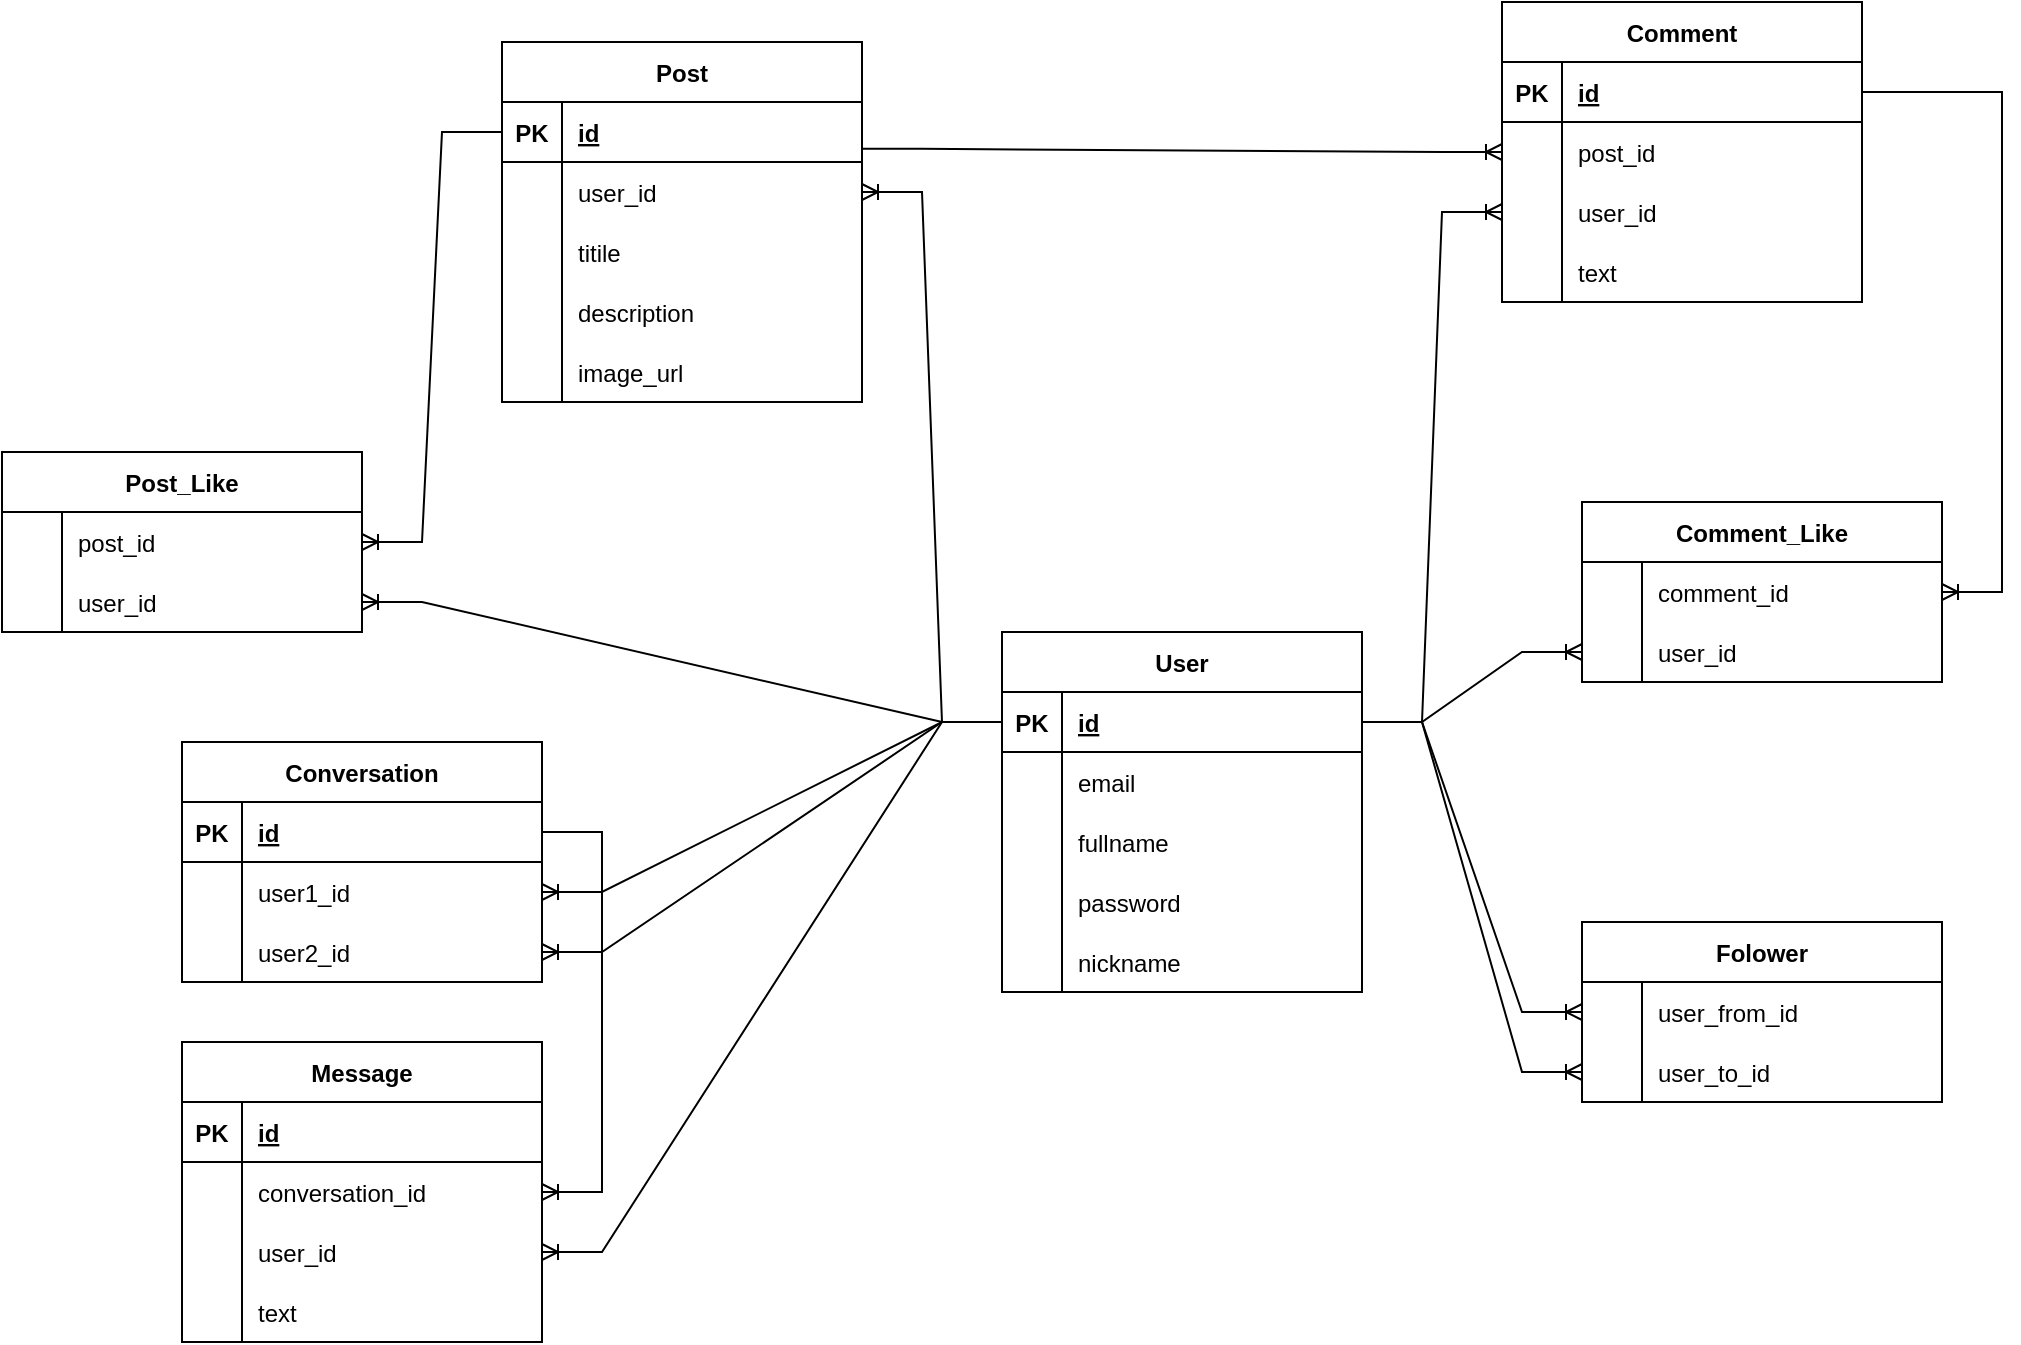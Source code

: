 <mxfile version="20.8.13" type="device"><diagram id="R2lEEEUBdFMjLlhIrx00" name="Page-1"><mxGraphModel dx="2281" dy="824" grid="1" gridSize="10" guides="1" tooltips="1" connect="1" arrows="1" fold="1" page="1" pageScale="1" pageWidth="850" pageHeight="1100" math="0" shadow="0" extFonts="Permanent Marker^https://fonts.googleapis.com/css?family=Permanent+Marker"><root><mxCell id="0"/><mxCell id="1" parent="0"/><mxCell id="n3kULyZhutJcQfTCqViR-3" value="User" style="shape=table;startSize=30;container=1;collapsible=1;childLayout=tableLayout;fixedRows=1;rowLines=0;fontStyle=1;align=center;resizeLast=1;" vertex="1" parent="1"><mxGeometry x="300" y="595" width="180" height="180" as="geometry"/></mxCell><mxCell id="n3kULyZhutJcQfTCqViR-4" value="" style="shape=tableRow;horizontal=0;startSize=0;swimlaneHead=0;swimlaneBody=0;fillColor=none;collapsible=0;dropTarget=0;points=[[0,0.5],[1,0.5]];portConstraint=eastwest;top=0;left=0;right=0;bottom=1;" vertex="1" parent="n3kULyZhutJcQfTCqViR-3"><mxGeometry y="30" width="180" height="30" as="geometry"/></mxCell><mxCell id="n3kULyZhutJcQfTCqViR-5" value="PK" style="shape=partialRectangle;connectable=0;fillColor=none;top=0;left=0;bottom=0;right=0;fontStyle=1;overflow=hidden;" vertex="1" parent="n3kULyZhutJcQfTCqViR-4"><mxGeometry width="30" height="30" as="geometry"><mxRectangle width="30" height="30" as="alternateBounds"/></mxGeometry></mxCell><mxCell id="n3kULyZhutJcQfTCqViR-6" value="id" style="shape=partialRectangle;connectable=0;fillColor=none;top=0;left=0;bottom=0;right=0;align=left;spacingLeft=6;fontStyle=5;overflow=hidden;" vertex="1" parent="n3kULyZhutJcQfTCqViR-4"><mxGeometry x="30" width="150" height="30" as="geometry"><mxRectangle width="150" height="30" as="alternateBounds"/></mxGeometry></mxCell><mxCell id="n3kULyZhutJcQfTCqViR-7" value="" style="shape=tableRow;horizontal=0;startSize=0;swimlaneHead=0;swimlaneBody=0;fillColor=none;collapsible=0;dropTarget=0;points=[[0,0.5],[1,0.5]];portConstraint=eastwest;top=0;left=0;right=0;bottom=0;" vertex="1" parent="n3kULyZhutJcQfTCqViR-3"><mxGeometry y="60" width="180" height="30" as="geometry"/></mxCell><mxCell id="n3kULyZhutJcQfTCqViR-8" value="" style="shape=partialRectangle;connectable=0;fillColor=none;top=0;left=0;bottom=0;right=0;editable=1;overflow=hidden;" vertex="1" parent="n3kULyZhutJcQfTCqViR-7"><mxGeometry width="30" height="30" as="geometry"><mxRectangle width="30" height="30" as="alternateBounds"/></mxGeometry></mxCell><mxCell id="n3kULyZhutJcQfTCqViR-9" value="email" style="shape=partialRectangle;connectable=0;fillColor=none;top=0;left=0;bottom=0;right=0;align=left;spacingLeft=6;overflow=hidden;" vertex="1" parent="n3kULyZhutJcQfTCqViR-7"><mxGeometry x="30" width="150" height="30" as="geometry"><mxRectangle width="150" height="30" as="alternateBounds"/></mxGeometry></mxCell><mxCell id="n3kULyZhutJcQfTCqViR-10" value="" style="shape=tableRow;horizontal=0;startSize=0;swimlaneHead=0;swimlaneBody=0;fillColor=none;collapsible=0;dropTarget=0;points=[[0,0.5],[1,0.5]];portConstraint=eastwest;top=0;left=0;right=0;bottom=0;" vertex="1" parent="n3kULyZhutJcQfTCqViR-3"><mxGeometry y="90" width="180" height="30" as="geometry"/></mxCell><mxCell id="n3kULyZhutJcQfTCqViR-11" value="" style="shape=partialRectangle;connectable=0;fillColor=none;top=0;left=0;bottom=0;right=0;editable=1;overflow=hidden;" vertex="1" parent="n3kULyZhutJcQfTCqViR-10"><mxGeometry width="30" height="30" as="geometry"><mxRectangle width="30" height="30" as="alternateBounds"/></mxGeometry></mxCell><mxCell id="n3kULyZhutJcQfTCqViR-12" value="fullname" style="shape=partialRectangle;connectable=0;fillColor=none;top=0;left=0;bottom=0;right=0;align=left;spacingLeft=6;overflow=hidden;" vertex="1" parent="n3kULyZhutJcQfTCqViR-10"><mxGeometry x="30" width="150" height="30" as="geometry"><mxRectangle width="150" height="30" as="alternateBounds"/></mxGeometry></mxCell><mxCell id="n3kULyZhutJcQfTCqViR-13" value="" style="shape=tableRow;horizontal=0;startSize=0;swimlaneHead=0;swimlaneBody=0;fillColor=none;collapsible=0;dropTarget=0;points=[[0,0.5],[1,0.5]];portConstraint=eastwest;top=0;left=0;right=0;bottom=0;" vertex="1" parent="n3kULyZhutJcQfTCqViR-3"><mxGeometry y="120" width="180" height="30" as="geometry"/></mxCell><mxCell id="n3kULyZhutJcQfTCqViR-14" value="" style="shape=partialRectangle;connectable=0;fillColor=none;top=0;left=0;bottom=0;right=0;editable=1;overflow=hidden;" vertex="1" parent="n3kULyZhutJcQfTCqViR-13"><mxGeometry width="30" height="30" as="geometry"><mxRectangle width="30" height="30" as="alternateBounds"/></mxGeometry></mxCell><mxCell id="n3kULyZhutJcQfTCqViR-15" value="password" style="shape=partialRectangle;connectable=0;fillColor=none;top=0;left=0;bottom=0;right=0;align=left;spacingLeft=6;overflow=hidden;" vertex="1" parent="n3kULyZhutJcQfTCqViR-13"><mxGeometry x="30" width="150" height="30" as="geometry"><mxRectangle width="150" height="30" as="alternateBounds"/></mxGeometry></mxCell><mxCell id="n3kULyZhutJcQfTCqViR-31" value="" style="shape=tableRow;horizontal=0;startSize=0;swimlaneHead=0;swimlaneBody=0;fillColor=none;collapsible=0;dropTarget=0;points=[[0,0.5],[1,0.5]];portConstraint=eastwest;top=0;left=0;right=0;bottom=0;" vertex="1" parent="n3kULyZhutJcQfTCqViR-3"><mxGeometry y="150" width="180" height="30" as="geometry"/></mxCell><mxCell id="n3kULyZhutJcQfTCqViR-32" value="" style="shape=partialRectangle;connectable=0;fillColor=none;top=0;left=0;bottom=0;right=0;editable=1;overflow=hidden;" vertex="1" parent="n3kULyZhutJcQfTCqViR-31"><mxGeometry width="30" height="30" as="geometry"><mxRectangle width="30" height="30" as="alternateBounds"/></mxGeometry></mxCell><mxCell id="n3kULyZhutJcQfTCqViR-33" value="nickname" style="shape=partialRectangle;connectable=0;fillColor=none;top=0;left=0;bottom=0;right=0;align=left;spacingLeft=6;overflow=hidden;" vertex="1" parent="n3kULyZhutJcQfTCqViR-31"><mxGeometry x="30" width="150" height="30" as="geometry"><mxRectangle width="150" height="30" as="alternateBounds"/></mxGeometry></mxCell><mxCell id="n3kULyZhutJcQfTCqViR-16" value="" style="edgeStyle=entityRelationEdgeStyle;fontSize=12;html=1;endArrow=ERoneToMany;rounded=0;" edge="1" parent="1" source="n3kULyZhutJcQfTCqViR-4" target="n3kULyZhutJcQfTCqViR-38"><mxGeometry width="100" height="100" relative="1" as="geometry"><mxPoint x="280.48" y="204.22" as="sourcePoint"/><mxPoint x="460" y="180" as="targetPoint"/></mxGeometry></mxCell><mxCell id="n3kULyZhutJcQfTCqViR-34" value="Folower" style="shape=table;startSize=30;container=1;collapsible=1;childLayout=tableLayout;fixedRows=1;rowLines=0;fontStyle=1;align=center;resizeLast=1;" vertex="1" parent="1"><mxGeometry x="590" y="740" width="180" height="90" as="geometry"/></mxCell><mxCell id="n3kULyZhutJcQfTCqViR-38" value="" style="shape=tableRow;horizontal=0;startSize=0;swimlaneHead=0;swimlaneBody=0;fillColor=none;collapsible=0;dropTarget=0;points=[[0,0.5],[1,0.5]];portConstraint=eastwest;top=0;left=0;right=0;bottom=0;" vertex="1" parent="n3kULyZhutJcQfTCqViR-34"><mxGeometry y="30" width="180" height="30" as="geometry"/></mxCell><mxCell id="n3kULyZhutJcQfTCqViR-39" value="" style="shape=partialRectangle;connectable=0;fillColor=none;top=0;left=0;bottom=0;right=0;editable=1;overflow=hidden;" vertex="1" parent="n3kULyZhutJcQfTCqViR-38"><mxGeometry width="30" height="30" as="geometry"><mxRectangle width="30" height="30" as="alternateBounds"/></mxGeometry></mxCell><mxCell id="n3kULyZhutJcQfTCqViR-40" value="user_from_id" style="shape=partialRectangle;connectable=0;fillColor=none;top=0;left=0;bottom=0;right=0;align=left;spacingLeft=6;overflow=hidden;" vertex="1" parent="n3kULyZhutJcQfTCqViR-38"><mxGeometry x="30" width="150" height="30" as="geometry"><mxRectangle width="150" height="30" as="alternateBounds"/></mxGeometry></mxCell><mxCell id="n3kULyZhutJcQfTCqViR-41" value="" style="shape=tableRow;horizontal=0;startSize=0;swimlaneHead=0;swimlaneBody=0;fillColor=none;collapsible=0;dropTarget=0;points=[[0,0.5],[1,0.5]];portConstraint=eastwest;top=0;left=0;right=0;bottom=0;" vertex="1" parent="n3kULyZhutJcQfTCqViR-34"><mxGeometry y="60" width="180" height="30" as="geometry"/></mxCell><mxCell id="n3kULyZhutJcQfTCqViR-42" value="" style="shape=partialRectangle;connectable=0;fillColor=none;top=0;left=0;bottom=0;right=0;editable=1;overflow=hidden;" vertex="1" parent="n3kULyZhutJcQfTCqViR-41"><mxGeometry width="30" height="30" as="geometry"><mxRectangle width="30" height="30" as="alternateBounds"/></mxGeometry></mxCell><mxCell id="n3kULyZhutJcQfTCqViR-43" value="user_to_id" style="shape=partialRectangle;connectable=0;fillColor=none;top=0;left=0;bottom=0;right=0;align=left;spacingLeft=6;overflow=hidden;" vertex="1" parent="n3kULyZhutJcQfTCqViR-41"><mxGeometry x="30" width="150" height="30" as="geometry"><mxRectangle width="150" height="30" as="alternateBounds"/></mxGeometry></mxCell><mxCell id="n3kULyZhutJcQfTCqViR-47" value="" style="edgeStyle=entityRelationEdgeStyle;fontSize=12;html=1;endArrow=ERoneToMany;rounded=0;exitX=1;exitY=0.5;exitDx=0;exitDy=0;" edge="1" parent="1" source="n3kULyZhutJcQfTCqViR-4" target="n3kULyZhutJcQfTCqViR-41"><mxGeometry width="100" height="100" relative="1" as="geometry"><mxPoint x="260" y="260" as="sourcePoint"/><mxPoint x="360" y="265" as="targetPoint"/></mxGeometry></mxCell><mxCell id="n3kULyZhutJcQfTCqViR-48" value="Post" style="shape=table;startSize=30;container=1;collapsible=1;childLayout=tableLayout;fixedRows=1;rowLines=0;fontStyle=1;align=center;resizeLast=1;" vertex="1" parent="1"><mxGeometry x="50" y="300" width="180" height="180" as="geometry"/></mxCell><mxCell id="n3kULyZhutJcQfTCqViR-49" value="" style="shape=tableRow;horizontal=0;startSize=0;swimlaneHead=0;swimlaneBody=0;fillColor=none;collapsible=0;dropTarget=0;points=[[0,0.5],[1,0.5]];portConstraint=eastwest;top=0;left=0;right=0;bottom=1;" vertex="1" parent="n3kULyZhutJcQfTCqViR-48"><mxGeometry y="30" width="180" height="30" as="geometry"/></mxCell><mxCell id="n3kULyZhutJcQfTCqViR-50" value="PK" style="shape=partialRectangle;connectable=0;fillColor=none;top=0;left=0;bottom=0;right=0;fontStyle=1;overflow=hidden;" vertex="1" parent="n3kULyZhutJcQfTCqViR-49"><mxGeometry width="30" height="30" as="geometry"><mxRectangle width="30" height="30" as="alternateBounds"/></mxGeometry></mxCell><mxCell id="n3kULyZhutJcQfTCqViR-51" value="id" style="shape=partialRectangle;connectable=0;fillColor=none;top=0;left=0;bottom=0;right=0;align=left;spacingLeft=6;fontStyle=5;overflow=hidden;" vertex="1" parent="n3kULyZhutJcQfTCqViR-49"><mxGeometry x="30" width="150" height="30" as="geometry"><mxRectangle width="150" height="30" as="alternateBounds"/></mxGeometry></mxCell><mxCell id="n3kULyZhutJcQfTCqViR-58" value="" style="shape=tableRow;horizontal=0;startSize=0;swimlaneHead=0;swimlaneBody=0;fillColor=none;collapsible=0;dropTarget=0;points=[[0,0.5],[1,0.5]];portConstraint=eastwest;top=0;left=0;right=0;bottom=0;" vertex="1" parent="n3kULyZhutJcQfTCqViR-48"><mxGeometry y="60" width="180" height="30" as="geometry"/></mxCell><mxCell id="n3kULyZhutJcQfTCqViR-59" value="" style="shape=partialRectangle;connectable=0;fillColor=none;top=0;left=0;bottom=0;right=0;editable=1;overflow=hidden;" vertex="1" parent="n3kULyZhutJcQfTCqViR-58"><mxGeometry width="30" height="30" as="geometry"><mxRectangle width="30" height="30" as="alternateBounds"/></mxGeometry></mxCell><mxCell id="n3kULyZhutJcQfTCqViR-60" value="user_id" style="shape=partialRectangle;connectable=0;fillColor=none;top=0;left=0;bottom=0;right=0;align=left;spacingLeft=6;overflow=hidden;" vertex="1" parent="n3kULyZhutJcQfTCqViR-58"><mxGeometry x="30" width="150" height="30" as="geometry"><mxRectangle width="150" height="30" as="alternateBounds"/></mxGeometry></mxCell><mxCell id="n3kULyZhutJcQfTCqViR-52" value="" style="shape=tableRow;horizontal=0;startSize=0;swimlaneHead=0;swimlaneBody=0;fillColor=none;collapsible=0;dropTarget=0;points=[[0,0.5],[1,0.5]];portConstraint=eastwest;top=0;left=0;right=0;bottom=0;" vertex="1" parent="n3kULyZhutJcQfTCqViR-48"><mxGeometry y="90" width="180" height="30" as="geometry"/></mxCell><mxCell id="n3kULyZhutJcQfTCqViR-53" value="" style="shape=partialRectangle;connectable=0;fillColor=none;top=0;left=0;bottom=0;right=0;editable=1;overflow=hidden;" vertex="1" parent="n3kULyZhutJcQfTCqViR-52"><mxGeometry width="30" height="30" as="geometry"><mxRectangle width="30" height="30" as="alternateBounds"/></mxGeometry></mxCell><mxCell id="n3kULyZhutJcQfTCqViR-54" value="titile" style="shape=partialRectangle;connectable=0;fillColor=none;top=0;left=0;bottom=0;right=0;align=left;spacingLeft=6;overflow=hidden;" vertex="1" parent="n3kULyZhutJcQfTCqViR-52"><mxGeometry x="30" width="150" height="30" as="geometry"><mxRectangle width="150" height="30" as="alternateBounds"/></mxGeometry></mxCell><mxCell id="n3kULyZhutJcQfTCqViR-55" value="" style="shape=tableRow;horizontal=0;startSize=0;swimlaneHead=0;swimlaneBody=0;fillColor=none;collapsible=0;dropTarget=0;points=[[0,0.5],[1,0.5]];portConstraint=eastwest;top=0;left=0;right=0;bottom=0;" vertex="1" parent="n3kULyZhutJcQfTCqViR-48"><mxGeometry y="120" width="180" height="30" as="geometry"/></mxCell><mxCell id="n3kULyZhutJcQfTCqViR-56" value="" style="shape=partialRectangle;connectable=0;fillColor=none;top=0;left=0;bottom=0;right=0;editable=1;overflow=hidden;" vertex="1" parent="n3kULyZhutJcQfTCqViR-55"><mxGeometry width="30" height="30" as="geometry"><mxRectangle width="30" height="30" as="alternateBounds"/></mxGeometry></mxCell><mxCell id="n3kULyZhutJcQfTCqViR-57" value="description" style="shape=partialRectangle;connectable=0;fillColor=none;top=0;left=0;bottom=0;right=0;align=left;spacingLeft=6;overflow=hidden;" vertex="1" parent="n3kULyZhutJcQfTCqViR-55"><mxGeometry x="30" width="150" height="30" as="geometry"><mxRectangle width="150" height="30" as="alternateBounds"/></mxGeometry></mxCell><mxCell id="n3kULyZhutJcQfTCqViR-62" value="" style="shape=tableRow;horizontal=0;startSize=0;swimlaneHead=0;swimlaneBody=0;fillColor=none;collapsible=0;dropTarget=0;points=[[0,0.5],[1,0.5]];portConstraint=eastwest;top=0;left=0;right=0;bottom=0;" vertex="1" parent="n3kULyZhutJcQfTCqViR-48"><mxGeometry y="150" width="180" height="30" as="geometry"/></mxCell><mxCell id="n3kULyZhutJcQfTCqViR-63" value="" style="shape=partialRectangle;connectable=0;fillColor=none;top=0;left=0;bottom=0;right=0;editable=1;overflow=hidden;" vertex="1" parent="n3kULyZhutJcQfTCqViR-62"><mxGeometry width="30" height="30" as="geometry"><mxRectangle width="30" height="30" as="alternateBounds"/></mxGeometry></mxCell><mxCell id="n3kULyZhutJcQfTCqViR-64" value="image_url" style="shape=partialRectangle;connectable=0;fillColor=none;top=0;left=0;bottom=0;right=0;align=left;spacingLeft=6;overflow=hidden;" vertex="1" parent="n3kULyZhutJcQfTCqViR-62"><mxGeometry x="30" width="150" height="30" as="geometry"><mxRectangle width="150" height="30" as="alternateBounds"/></mxGeometry></mxCell><mxCell id="n3kULyZhutJcQfTCqViR-65" value="Comment" style="shape=table;startSize=30;container=1;collapsible=1;childLayout=tableLayout;fixedRows=1;rowLines=0;fontStyle=1;align=center;resizeLast=1;" vertex="1" parent="1"><mxGeometry x="550" y="280" width="180" height="150" as="geometry"/></mxCell><mxCell id="n3kULyZhutJcQfTCqViR-66" value="" style="shape=tableRow;horizontal=0;startSize=0;swimlaneHead=0;swimlaneBody=0;fillColor=none;collapsible=0;dropTarget=0;points=[[0,0.5],[1,0.5]];portConstraint=eastwest;top=0;left=0;right=0;bottom=1;" vertex="1" parent="n3kULyZhutJcQfTCqViR-65"><mxGeometry y="30" width="180" height="30" as="geometry"/></mxCell><mxCell id="n3kULyZhutJcQfTCqViR-67" value="PK" style="shape=partialRectangle;connectable=0;fillColor=none;top=0;left=0;bottom=0;right=0;fontStyle=1;overflow=hidden;" vertex="1" parent="n3kULyZhutJcQfTCqViR-66"><mxGeometry width="30" height="30" as="geometry"><mxRectangle width="30" height="30" as="alternateBounds"/></mxGeometry></mxCell><mxCell id="n3kULyZhutJcQfTCqViR-68" value="id" style="shape=partialRectangle;connectable=0;fillColor=none;top=0;left=0;bottom=0;right=0;align=left;spacingLeft=6;fontStyle=5;overflow=hidden;" vertex="1" parent="n3kULyZhutJcQfTCqViR-66"><mxGeometry x="30" width="150" height="30" as="geometry"><mxRectangle width="150" height="30" as="alternateBounds"/></mxGeometry></mxCell><mxCell id="n3kULyZhutJcQfTCqViR-72" value="" style="shape=tableRow;horizontal=0;startSize=0;swimlaneHead=0;swimlaneBody=0;fillColor=none;collapsible=0;dropTarget=0;points=[[0,0.5],[1,0.5]];portConstraint=eastwest;top=0;left=0;right=0;bottom=0;" vertex="1" parent="n3kULyZhutJcQfTCqViR-65"><mxGeometry y="60" width="180" height="30" as="geometry"/></mxCell><mxCell id="n3kULyZhutJcQfTCqViR-73" value="" style="shape=partialRectangle;connectable=0;fillColor=none;top=0;left=0;bottom=0;right=0;editable=1;overflow=hidden;" vertex="1" parent="n3kULyZhutJcQfTCqViR-72"><mxGeometry width="30" height="30" as="geometry"><mxRectangle width="30" height="30" as="alternateBounds"/></mxGeometry></mxCell><mxCell id="n3kULyZhutJcQfTCqViR-74" value="post_id" style="shape=partialRectangle;connectable=0;fillColor=none;top=0;left=0;bottom=0;right=0;align=left;spacingLeft=6;overflow=hidden;" vertex="1" parent="n3kULyZhutJcQfTCqViR-72"><mxGeometry x="30" width="150" height="30" as="geometry"><mxRectangle width="150" height="30" as="alternateBounds"/></mxGeometry></mxCell><mxCell id="n3kULyZhutJcQfTCqViR-69" value="" style="shape=tableRow;horizontal=0;startSize=0;swimlaneHead=0;swimlaneBody=0;fillColor=none;collapsible=0;dropTarget=0;points=[[0,0.5],[1,0.5]];portConstraint=eastwest;top=0;left=0;right=0;bottom=0;" vertex="1" parent="n3kULyZhutJcQfTCqViR-65"><mxGeometry y="90" width="180" height="30" as="geometry"/></mxCell><mxCell id="n3kULyZhutJcQfTCqViR-70" value="" style="shape=partialRectangle;connectable=0;fillColor=none;top=0;left=0;bottom=0;right=0;editable=1;overflow=hidden;" vertex="1" parent="n3kULyZhutJcQfTCqViR-69"><mxGeometry width="30" height="30" as="geometry"><mxRectangle width="30" height="30" as="alternateBounds"/></mxGeometry></mxCell><mxCell id="n3kULyZhutJcQfTCqViR-71" value="user_id" style="shape=partialRectangle;connectable=0;fillColor=none;top=0;left=0;bottom=0;right=0;align=left;spacingLeft=6;overflow=hidden;" vertex="1" parent="n3kULyZhutJcQfTCqViR-69"><mxGeometry x="30" width="150" height="30" as="geometry"><mxRectangle width="150" height="30" as="alternateBounds"/></mxGeometry></mxCell><mxCell id="n3kULyZhutJcQfTCqViR-78" value="" style="shape=tableRow;horizontal=0;startSize=0;swimlaneHead=0;swimlaneBody=0;fillColor=none;collapsible=0;dropTarget=0;points=[[0,0.5],[1,0.5]];portConstraint=eastwest;top=0;left=0;right=0;bottom=0;" vertex="1" parent="n3kULyZhutJcQfTCqViR-65"><mxGeometry y="120" width="180" height="30" as="geometry"/></mxCell><mxCell id="n3kULyZhutJcQfTCqViR-79" value="" style="shape=partialRectangle;connectable=0;fillColor=none;top=0;left=0;bottom=0;right=0;editable=1;overflow=hidden;" vertex="1" parent="n3kULyZhutJcQfTCqViR-78"><mxGeometry width="30" height="30" as="geometry"><mxRectangle width="30" height="30" as="alternateBounds"/></mxGeometry></mxCell><mxCell id="n3kULyZhutJcQfTCqViR-80" value="text" style="shape=partialRectangle;connectable=0;fillColor=none;top=0;left=0;bottom=0;right=0;align=left;spacingLeft=6;overflow=hidden;" vertex="1" parent="n3kULyZhutJcQfTCqViR-78"><mxGeometry x="30" width="150" height="30" as="geometry"><mxRectangle width="150" height="30" as="alternateBounds"/></mxGeometry></mxCell><mxCell id="n3kULyZhutJcQfTCqViR-81" value="" style="edgeStyle=entityRelationEdgeStyle;fontSize=12;html=1;endArrow=ERoneToMany;rounded=0;exitX=0.998;exitY=0.78;exitDx=0;exitDy=0;exitPerimeter=0;" edge="1" parent="1" source="n3kULyZhutJcQfTCqViR-49" target="n3kULyZhutJcQfTCqViR-72"><mxGeometry width="100" height="100" relative="1" as="geometry"><mxPoint x="370" y="600" as="sourcePoint"/><mxPoint x="470" y="500" as="targetPoint"/></mxGeometry></mxCell><mxCell id="n3kULyZhutJcQfTCqViR-82" value="" style="edgeStyle=entityRelationEdgeStyle;fontSize=12;html=1;endArrow=ERoneToMany;rounded=0;" edge="1" parent="1" source="n3kULyZhutJcQfTCqViR-4" target="n3kULyZhutJcQfTCqViR-69"><mxGeometry width="100" height="100" relative="1" as="geometry"><mxPoint x="530" y="570" as="sourcePoint"/><mxPoint x="360" y="330" as="targetPoint"/></mxGeometry></mxCell><mxCell id="n3kULyZhutJcQfTCqViR-83" value="Post_Like" style="shape=table;startSize=30;container=1;collapsible=1;childLayout=tableLayout;fixedRows=1;rowLines=0;fontStyle=1;align=center;resizeLast=1;" vertex="1" parent="1"><mxGeometry x="-200" y="505" width="180" height="90" as="geometry"/></mxCell><mxCell id="n3kULyZhutJcQfTCqViR-87" value="" style="shape=tableRow;horizontal=0;startSize=0;swimlaneHead=0;swimlaneBody=0;fillColor=none;collapsible=0;dropTarget=0;points=[[0,0.5],[1,0.5]];portConstraint=eastwest;top=0;left=0;right=0;bottom=0;" vertex="1" parent="n3kULyZhutJcQfTCqViR-83"><mxGeometry y="30" width="180" height="30" as="geometry"/></mxCell><mxCell id="n3kULyZhutJcQfTCqViR-88" value="" style="shape=partialRectangle;connectable=0;fillColor=none;top=0;left=0;bottom=0;right=0;editable=1;overflow=hidden;" vertex="1" parent="n3kULyZhutJcQfTCqViR-87"><mxGeometry width="30" height="30" as="geometry"><mxRectangle width="30" height="30" as="alternateBounds"/></mxGeometry></mxCell><mxCell id="n3kULyZhutJcQfTCqViR-89" value="post_id" style="shape=partialRectangle;connectable=0;fillColor=none;top=0;left=0;bottom=0;right=0;align=left;spacingLeft=6;overflow=hidden;" vertex="1" parent="n3kULyZhutJcQfTCqViR-87"><mxGeometry x="30" width="150" height="30" as="geometry"><mxRectangle width="150" height="30" as="alternateBounds"/></mxGeometry></mxCell><mxCell id="n3kULyZhutJcQfTCqViR-90" value="" style="shape=tableRow;horizontal=0;startSize=0;swimlaneHead=0;swimlaneBody=0;fillColor=none;collapsible=0;dropTarget=0;points=[[0,0.5],[1,0.5]];portConstraint=eastwest;top=0;left=0;right=0;bottom=0;" vertex="1" parent="n3kULyZhutJcQfTCqViR-83"><mxGeometry y="60" width="180" height="30" as="geometry"/></mxCell><mxCell id="n3kULyZhutJcQfTCqViR-91" value="" style="shape=partialRectangle;connectable=0;fillColor=none;top=0;left=0;bottom=0;right=0;editable=1;overflow=hidden;" vertex="1" parent="n3kULyZhutJcQfTCqViR-90"><mxGeometry width="30" height="30" as="geometry"><mxRectangle width="30" height="30" as="alternateBounds"/></mxGeometry></mxCell><mxCell id="n3kULyZhutJcQfTCqViR-92" value="user_id" style="shape=partialRectangle;connectable=0;fillColor=none;top=0;left=0;bottom=0;right=0;align=left;spacingLeft=6;overflow=hidden;" vertex="1" parent="n3kULyZhutJcQfTCqViR-90"><mxGeometry x="30" width="150" height="30" as="geometry"><mxRectangle width="150" height="30" as="alternateBounds"/></mxGeometry></mxCell><mxCell id="n3kULyZhutJcQfTCqViR-102" value="" style="edgeStyle=entityRelationEdgeStyle;fontSize=12;html=1;endArrow=ERoneToMany;rounded=0;" edge="1" parent="1" source="n3kULyZhutJcQfTCqViR-4" target="n3kULyZhutJcQfTCqViR-58"><mxGeometry width="100" height="100" relative="1" as="geometry"><mxPoint x="360" y="470" as="sourcePoint"/><mxPoint x="460" y="370" as="targetPoint"/></mxGeometry></mxCell><mxCell id="n3kULyZhutJcQfTCqViR-104" value="" style="edgeStyle=entityRelationEdgeStyle;fontSize=12;html=1;endArrow=ERoneToMany;rounded=0;" edge="1" parent="1" source="n3kULyZhutJcQfTCqViR-4" target="n3kULyZhutJcQfTCqViR-90"><mxGeometry width="100" height="100" relative="1" as="geometry"><mxPoint x="360" y="590" as="sourcePoint"/><mxPoint x="460" y="490" as="targetPoint"/></mxGeometry></mxCell><mxCell id="n3kULyZhutJcQfTCqViR-107" value="Comment_Like" style="shape=table;startSize=30;container=1;collapsible=1;childLayout=tableLayout;fixedRows=1;rowLines=0;fontStyle=1;align=center;resizeLast=1;" vertex="1" parent="1"><mxGeometry x="590" y="530" width="180" height="90" as="geometry"/></mxCell><mxCell id="n3kULyZhutJcQfTCqViR-108" value="" style="shape=tableRow;horizontal=0;startSize=0;swimlaneHead=0;swimlaneBody=0;fillColor=none;collapsible=0;dropTarget=0;points=[[0,0.5],[1,0.5]];portConstraint=eastwest;top=0;left=0;right=0;bottom=0;" vertex="1" parent="n3kULyZhutJcQfTCqViR-107"><mxGeometry y="30" width="180" height="30" as="geometry"/></mxCell><mxCell id="n3kULyZhutJcQfTCqViR-109" value="" style="shape=partialRectangle;connectable=0;fillColor=none;top=0;left=0;bottom=0;right=0;editable=1;overflow=hidden;" vertex="1" parent="n3kULyZhutJcQfTCqViR-108"><mxGeometry width="30" height="30" as="geometry"><mxRectangle width="30" height="30" as="alternateBounds"/></mxGeometry></mxCell><mxCell id="n3kULyZhutJcQfTCqViR-110" value="comment_id" style="shape=partialRectangle;connectable=0;fillColor=none;top=0;left=0;bottom=0;right=0;align=left;spacingLeft=6;overflow=hidden;" vertex="1" parent="n3kULyZhutJcQfTCqViR-108"><mxGeometry x="30" width="150" height="30" as="geometry"><mxRectangle width="150" height="30" as="alternateBounds"/></mxGeometry></mxCell><mxCell id="n3kULyZhutJcQfTCqViR-111" value="" style="shape=tableRow;horizontal=0;startSize=0;swimlaneHead=0;swimlaneBody=0;fillColor=none;collapsible=0;dropTarget=0;points=[[0,0.5],[1,0.5]];portConstraint=eastwest;top=0;left=0;right=0;bottom=0;" vertex="1" parent="n3kULyZhutJcQfTCqViR-107"><mxGeometry y="60" width="180" height="30" as="geometry"/></mxCell><mxCell id="n3kULyZhutJcQfTCqViR-112" value="" style="shape=partialRectangle;connectable=0;fillColor=none;top=0;left=0;bottom=0;right=0;editable=1;overflow=hidden;" vertex="1" parent="n3kULyZhutJcQfTCqViR-111"><mxGeometry width="30" height="30" as="geometry"><mxRectangle width="30" height="30" as="alternateBounds"/></mxGeometry></mxCell><mxCell id="n3kULyZhutJcQfTCqViR-113" value="user_id" style="shape=partialRectangle;connectable=0;fillColor=none;top=0;left=0;bottom=0;right=0;align=left;spacingLeft=6;overflow=hidden;" vertex="1" parent="n3kULyZhutJcQfTCqViR-111"><mxGeometry x="30" width="150" height="30" as="geometry"><mxRectangle width="150" height="30" as="alternateBounds"/></mxGeometry></mxCell><mxCell id="n3kULyZhutJcQfTCqViR-114" value="" style="edgeStyle=entityRelationEdgeStyle;fontSize=12;html=1;endArrow=ERoneToMany;rounded=0;" edge="1" parent="1" source="n3kULyZhutJcQfTCqViR-4" target="n3kULyZhutJcQfTCqViR-111"><mxGeometry width="100" height="100" relative="1" as="geometry"><mxPoint x="360" y="590" as="sourcePoint"/><mxPoint x="460" y="490" as="targetPoint"/></mxGeometry></mxCell><mxCell id="n3kULyZhutJcQfTCqViR-115" value="" style="edgeStyle=entityRelationEdgeStyle;fontSize=12;html=1;endArrow=ERoneToMany;rounded=0;" edge="1" parent="1" source="n3kULyZhutJcQfTCqViR-66" target="n3kULyZhutJcQfTCqViR-108"><mxGeometry width="100" height="100" relative="1" as="geometry"><mxPoint x="360" y="590" as="sourcePoint"/><mxPoint x="460" y="490" as="targetPoint"/></mxGeometry></mxCell><mxCell id="n3kULyZhutJcQfTCqViR-117" value="" style="edgeStyle=entityRelationEdgeStyle;fontSize=12;html=1;endArrow=ERoneToMany;rounded=0;entryX=1;entryY=0.5;entryDx=0;entryDy=0;" edge="1" parent="1" source="n3kULyZhutJcQfTCqViR-49" target="n3kULyZhutJcQfTCqViR-87"><mxGeometry width="100" height="100" relative="1" as="geometry"><mxPoint x="350" y="470" as="sourcePoint"/><mxPoint x="450" y="370" as="targetPoint"/></mxGeometry></mxCell><mxCell id="n3kULyZhutJcQfTCqViR-118" value="Conversation" style="shape=table;startSize=30;container=1;collapsible=1;childLayout=tableLayout;fixedRows=1;rowLines=0;fontStyle=1;align=center;resizeLast=1;" vertex="1" parent="1"><mxGeometry x="-110" y="650" width="180" height="120" as="geometry"/></mxCell><mxCell id="n3kULyZhutJcQfTCqViR-119" value="" style="shape=tableRow;horizontal=0;startSize=0;swimlaneHead=0;swimlaneBody=0;fillColor=none;collapsible=0;dropTarget=0;points=[[0,0.5],[1,0.5]];portConstraint=eastwest;top=0;left=0;right=0;bottom=1;" vertex="1" parent="n3kULyZhutJcQfTCqViR-118"><mxGeometry y="30" width="180" height="30" as="geometry"/></mxCell><mxCell id="n3kULyZhutJcQfTCqViR-120" value="PK" style="shape=partialRectangle;connectable=0;fillColor=none;top=0;left=0;bottom=0;right=0;fontStyle=1;overflow=hidden;" vertex="1" parent="n3kULyZhutJcQfTCqViR-119"><mxGeometry width="30" height="30" as="geometry"><mxRectangle width="30" height="30" as="alternateBounds"/></mxGeometry></mxCell><mxCell id="n3kULyZhutJcQfTCqViR-121" value="id" style="shape=partialRectangle;connectable=0;fillColor=none;top=0;left=0;bottom=0;right=0;align=left;spacingLeft=6;fontStyle=5;overflow=hidden;" vertex="1" parent="n3kULyZhutJcQfTCqViR-119"><mxGeometry x="30" width="150" height="30" as="geometry"><mxRectangle width="150" height="30" as="alternateBounds"/></mxGeometry></mxCell><mxCell id="n3kULyZhutJcQfTCqViR-122" value="" style="shape=tableRow;horizontal=0;startSize=0;swimlaneHead=0;swimlaneBody=0;fillColor=none;collapsible=0;dropTarget=0;points=[[0,0.5],[1,0.5]];portConstraint=eastwest;top=0;left=0;right=0;bottom=0;" vertex="1" parent="n3kULyZhutJcQfTCqViR-118"><mxGeometry y="60" width="180" height="30" as="geometry"/></mxCell><mxCell id="n3kULyZhutJcQfTCqViR-123" value="" style="shape=partialRectangle;connectable=0;fillColor=none;top=0;left=0;bottom=0;right=0;editable=1;overflow=hidden;" vertex="1" parent="n3kULyZhutJcQfTCqViR-122"><mxGeometry width="30" height="30" as="geometry"><mxRectangle width="30" height="30" as="alternateBounds"/></mxGeometry></mxCell><mxCell id="n3kULyZhutJcQfTCqViR-124" value="user1_id" style="shape=partialRectangle;connectable=0;fillColor=none;top=0;left=0;bottom=0;right=0;align=left;spacingLeft=6;overflow=hidden;" vertex="1" parent="n3kULyZhutJcQfTCqViR-122"><mxGeometry x="30" width="150" height="30" as="geometry"><mxRectangle width="150" height="30" as="alternateBounds"/></mxGeometry></mxCell><mxCell id="n3kULyZhutJcQfTCqViR-125" value="" style="shape=tableRow;horizontal=0;startSize=0;swimlaneHead=0;swimlaneBody=0;fillColor=none;collapsible=0;dropTarget=0;points=[[0,0.5],[1,0.5]];portConstraint=eastwest;top=0;left=0;right=0;bottom=0;" vertex="1" parent="n3kULyZhutJcQfTCqViR-118"><mxGeometry y="90" width="180" height="30" as="geometry"/></mxCell><mxCell id="n3kULyZhutJcQfTCqViR-126" value="" style="shape=partialRectangle;connectable=0;fillColor=none;top=0;left=0;bottom=0;right=0;editable=1;overflow=hidden;" vertex="1" parent="n3kULyZhutJcQfTCqViR-125"><mxGeometry width="30" height="30" as="geometry"><mxRectangle width="30" height="30" as="alternateBounds"/></mxGeometry></mxCell><mxCell id="n3kULyZhutJcQfTCqViR-127" value="user2_id" style="shape=partialRectangle;connectable=0;fillColor=none;top=0;left=0;bottom=0;right=0;align=left;spacingLeft=6;overflow=hidden;" vertex="1" parent="n3kULyZhutJcQfTCqViR-125"><mxGeometry x="30" width="150" height="30" as="geometry"><mxRectangle width="150" height="30" as="alternateBounds"/></mxGeometry></mxCell><mxCell id="n3kULyZhutJcQfTCqViR-131" value="" style="edgeStyle=entityRelationEdgeStyle;fontSize=12;html=1;endArrow=ERoneToMany;rounded=0;" edge="1" parent="1" source="n3kULyZhutJcQfTCqViR-4" target="n3kULyZhutJcQfTCqViR-122"><mxGeometry width="100" height="100" relative="1" as="geometry"><mxPoint x="250" y="910" as="sourcePoint"/><mxPoint x="350" y="810" as="targetPoint"/></mxGeometry></mxCell><mxCell id="n3kULyZhutJcQfTCqViR-132" value="" style="edgeStyle=entityRelationEdgeStyle;fontSize=12;html=1;endArrow=ERoneToMany;rounded=0;" edge="1" parent="1" source="n3kULyZhutJcQfTCqViR-4" target="n3kULyZhutJcQfTCqViR-125"><mxGeometry width="100" height="100" relative="1" as="geometry"><mxPoint x="320.0" y="625.0" as="sourcePoint"/><mxPoint x="300" y="860" as="targetPoint"/></mxGeometry></mxCell><mxCell id="n3kULyZhutJcQfTCqViR-134" value="Message" style="shape=table;startSize=30;container=1;collapsible=1;childLayout=tableLayout;fixedRows=1;rowLines=0;fontStyle=1;align=center;resizeLast=1;" vertex="1" parent="1"><mxGeometry x="-110" y="800" width="180" height="150" as="geometry"/></mxCell><mxCell id="n3kULyZhutJcQfTCqViR-135" value="" style="shape=tableRow;horizontal=0;startSize=0;swimlaneHead=0;swimlaneBody=0;fillColor=none;collapsible=0;dropTarget=0;points=[[0,0.5],[1,0.5]];portConstraint=eastwest;top=0;left=0;right=0;bottom=1;" vertex="1" parent="n3kULyZhutJcQfTCqViR-134"><mxGeometry y="30" width="180" height="30" as="geometry"/></mxCell><mxCell id="n3kULyZhutJcQfTCqViR-136" value="PK" style="shape=partialRectangle;connectable=0;fillColor=none;top=0;left=0;bottom=0;right=0;fontStyle=1;overflow=hidden;" vertex="1" parent="n3kULyZhutJcQfTCqViR-135"><mxGeometry width="30" height="30" as="geometry"><mxRectangle width="30" height="30" as="alternateBounds"/></mxGeometry></mxCell><mxCell id="n3kULyZhutJcQfTCqViR-137" value="id" style="shape=partialRectangle;connectable=0;fillColor=none;top=0;left=0;bottom=0;right=0;align=left;spacingLeft=6;fontStyle=5;overflow=hidden;" vertex="1" parent="n3kULyZhutJcQfTCqViR-135"><mxGeometry x="30" width="150" height="30" as="geometry"><mxRectangle width="150" height="30" as="alternateBounds"/></mxGeometry></mxCell><mxCell id="n3kULyZhutJcQfTCqViR-138" value="" style="shape=tableRow;horizontal=0;startSize=0;swimlaneHead=0;swimlaneBody=0;fillColor=none;collapsible=0;dropTarget=0;points=[[0,0.5],[1,0.5]];portConstraint=eastwest;top=0;left=0;right=0;bottom=0;" vertex="1" parent="n3kULyZhutJcQfTCqViR-134"><mxGeometry y="60" width="180" height="30" as="geometry"/></mxCell><mxCell id="n3kULyZhutJcQfTCqViR-139" value="" style="shape=partialRectangle;connectable=0;fillColor=none;top=0;left=0;bottom=0;right=0;editable=1;overflow=hidden;" vertex="1" parent="n3kULyZhutJcQfTCqViR-138"><mxGeometry width="30" height="30" as="geometry"><mxRectangle width="30" height="30" as="alternateBounds"/></mxGeometry></mxCell><mxCell id="n3kULyZhutJcQfTCqViR-140" value="conversation_id" style="shape=partialRectangle;connectable=0;fillColor=none;top=0;left=0;bottom=0;right=0;align=left;spacingLeft=6;overflow=hidden;" vertex="1" parent="n3kULyZhutJcQfTCqViR-138"><mxGeometry x="30" width="150" height="30" as="geometry"><mxRectangle width="150" height="30" as="alternateBounds"/></mxGeometry></mxCell><mxCell id="n3kULyZhutJcQfTCqViR-141" value="" style="shape=tableRow;horizontal=0;startSize=0;swimlaneHead=0;swimlaneBody=0;fillColor=none;collapsible=0;dropTarget=0;points=[[0,0.5],[1,0.5]];portConstraint=eastwest;top=0;left=0;right=0;bottom=0;" vertex="1" parent="n3kULyZhutJcQfTCqViR-134"><mxGeometry y="90" width="180" height="30" as="geometry"/></mxCell><mxCell id="n3kULyZhutJcQfTCqViR-142" value="" style="shape=partialRectangle;connectable=0;fillColor=none;top=0;left=0;bottom=0;right=0;editable=1;overflow=hidden;" vertex="1" parent="n3kULyZhutJcQfTCqViR-141"><mxGeometry width="30" height="30" as="geometry"><mxRectangle width="30" height="30" as="alternateBounds"/></mxGeometry></mxCell><mxCell id="n3kULyZhutJcQfTCqViR-143" value="user_id" style="shape=partialRectangle;connectable=0;fillColor=none;top=0;left=0;bottom=0;right=0;align=left;spacingLeft=6;overflow=hidden;" vertex="1" parent="n3kULyZhutJcQfTCqViR-141"><mxGeometry x="30" width="150" height="30" as="geometry"><mxRectangle width="150" height="30" as="alternateBounds"/></mxGeometry></mxCell><mxCell id="n3kULyZhutJcQfTCqViR-144" value="" style="shape=tableRow;horizontal=0;startSize=0;swimlaneHead=0;swimlaneBody=0;fillColor=none;collapsible=0;dropTarget=0;points=[[0,0.5],[1,0.5]];portConstraint=eastwest;top=0;left=0;right=0;bottom=0;" vertex="1" parent="n3kULyZhutJcQfTCqViR-134"><mxGeometry y="120" width="180" height="30" as="geometry"/></mxCell><mxCell id="n3kULyZhutJcQfTCqViR-145" value="" style="shape=partialRectangle;connectable=0;fillColor=none;top=0;left=0;bottom=0;right=0;editable=1;overflow=hidden;" vertex="1" parent="n3kULyZhutJcQfTCqViR-144"><mxGeometry width="30" height="30" as="geometry"><mxRectangle width="30" height="30" as="alternateBounds"/></mxGeometry></mxCell><mxCell id="n3kULyZhutJcQfTCqViR-146" value="text" style="shape=partialRectangle;connectable=0;fillColor=none;top=0;left=0;bottom=0;right=0;align=left;spacingLeft=6;overflow=hidden;" vertex="1" parent="n3kULyZhutJcQfTCqViR-144"><mxGeometry x="30" width="150" height="30" as="geometry"><mxRectangle width="150" height="30" as="alternateBounds"/></mxGeometry></mxCell><mxCell id="n3kULyZhutJcQfTCqViR-148" value="" style="edgeStyle=entityRelationEdgeStyle;fontSize=12;html=1;endArrow=ERoneToMany;rounded=0;" edge="1" parent="1" source="n3kULyZhutJcQfTCqViR-4" target="n3kULyZhutJcQfTCqViR-141"><mxGeometry width="100" height="100" relative="1" as="geometry"><mxPoint x="220.0" y="745.0" as="sourcePoint"/><mxPoint x="260.0" y="965.0" as="targetPoint"/></mxGeometry></mxCell><mxCell id="n3kULyZhutJcQfTCqViR-150" value="" style="edgeStyle=entityRelationEdgeStyle;fontSize=12;html=1;endArrow=ERoneToMany;rounded=0;" edge="1" parent="1" source="n3kULyZhutJcQfTCqViR-119" target="n3kULyZhutJcQfTCqViR-138"><mxGeometry width="100" height="100" relative="1" as="geometry"><mxPoint x="50" y="1020" as="sourcePoint"/><mxPoint x="440" y="930" as="targetPoint"/></mxGeometry></mxCell></root></mxGraphModel></diagram></mxfile>